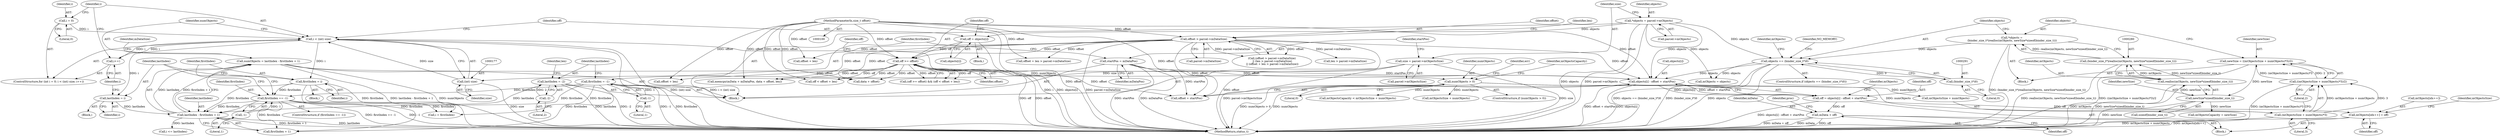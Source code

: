 digraph "1_Android_e68cbc3e9e66df4231e70efa3e9c41abc12aea20@array" {
"1000320" [label="(Call,objects[i] - offset + startPos)"];
"1000114" [label="(Call,*objects = parcel->mObjects)"];
"1000288" [label="(Call,objects == (binder_size_t*)0)"];
"1000277" [label="(Call,*objects =\n (binder_size_t*)realloc(mObjects, newSize*sizeof(binder_size_t)))"];
"1000279" [label="(Call,(binder_size_t*)realloc(mObjects, newSize*sizeof(binder_size_t)))"];
"1000281" [label="(Call,realloc(mObjects, newSize*sizeof(binder_size_t)))"];
"1000283" [label="(Call,newSize*sizeof(binder_size_t))"];
"1000267" [label="(Call,newSize = ((mObjectsSize + numObjects)*3)/2)"];
"1000269" [label="(Call,((mObjectsSize + numObjects)*3)/2)"];
"1000270" [label="(Call,(mObjectsSize + numObjects)*3)"];
"1000255" [label="(Call,numObjects > 0)"];
"1000212" [label="(Call,numObjects = lastIndex - firstIndex + 1)"];
"1000214" [label="(Call,lastIndex - firstIndex + 1)"];
"1000208" [label="(Call,lastIndex = i)"];
"1000174" [label="(Call,i < (int) size)"];
"1000171" [label="(Call,i = 0)"];
"1000179" [label="(Call,i++)"];
"1000176" [label="(Call,(int) size)"];
"1000120" [label="(Call,size = parcel->mObjectsSize)"];
"1000135" [label="(Call,lastIndex = -2)"];
"1000137" [label="(Call,-2)"];
"1000200" [label="(Call,firstIndex == -1)"];
"1000205" [label="(Call,firstIndex = i)"];
"1000130" [label="(Call,firstIndex = -1)"];
"1000132" [label="(Call,-1)"];
"1000202" [label="(Call,-1)"];
"1000290" [label="(Call,(binder_size_t*)0)"];
"1000102" [label="(MethodParameterIn,size_t offset)"];
"1000148" [label="(Call,offset > parcel->mDataSize)"];
"1000190" [label="(Call,off >= offset)"];
"1000183" [label="(Call,off = objects[i])"];
"1000126" [label="(Call,startPos = mDataPos)"];
"1000318" [label="(Call,off = objects[i] - offset + startPos)"];
"1000327" [label="(Call,mObjects[idx++] = off)"];
"1000335" [label="(Call,mData + off)"];
"1000292" [label="(Literal,0)"];
"1000128" [label="(Identifier,mDataPos)"];
"1000311" [label="(Call,i <= lastIndex)"];
"1000257" [label="(Literal,0)"];
"1000212" [label="(Call,numObjects = lastIndex - firstIndex + 1)"];
"1000137" [label="(Call,-2)"];
"1000270" [label="(Call,(mObjectsSize + numObjects)*3)"];
"1000277" [label="(Call,*objects =\n (binder_size_t*)realloc(mObjects, newSize*sizeof(binder_size_t)))"];
"1000213" [label="(Identifier,numObjects)"];
"1000141" [label="(Identifier,len)"];
"1000210" [label="(Identifier,i)"];
"1000290" [label="(Call,(binder_size_t*)0)"];
"1000271" [label="(Call,mObjectsSize + numObjects)"];
"1000178" [label="(Identifier,size)"];
"1000265" [label="(Block,)"];
"1000275" [label="(Literal,2)"];
"1000116" [label="(Call,parcel->mObjects)"];
"1000241" [label="(Call,data + offset)"];
"1000195" [label="(Call,offset + len)"];
"1000115" [label="(Identifier,objects)"];
"1000154" [label="(Call,len > parcel->mDataSize)"];
"1000179" [label="(Call,i++)"];
"1000176" [label="(Call,(int) size)"];
"1000114" [label="(Call,*objects = parcel->mObjects)"];
"1000132" [label="(Call,-1)"];
"1000209" [label="(Identifier,lastIndex)"];
"1000328" [label="(Call,mObjects[idx++])"];
"1000126" [label="(Call,startPos = mDataPos)"];
"1000287" [label="(ControlStructure,if (objects == (binder_size_t*)0))"];
"1000321" [label="(Call,objects[i])"];
"1000319" [label="(Identifier,off)"];
"1000334" [label="(Identifier,mObjectsSize)"];
"1000335" [label="(Call,mData + off)"];
"1000297" [label="(Identifier,mObjects)"];
"1000256" [label="(Identifier,numObjects)"];
"1000215" [label="(Identifier,lastIndex)"];
"1000205" [label="(Call,firstIndex = i)"];
"1000206" [label="(Identifier,firstIndex)"];
"1000171" [label="(Call,i = 0)"];
"1000189" [label="(Call,(off >= offset) && (off < offset + len))"];
"1000120" [label="(Call,size = parcel->mObjectsSize)"];
"1000136" [label="(Identifier,lastIndex)"];
"1000216" [label="(Call,firstIndex + 1)"];
"1000169" [label="(ControlStructure,for (int i = 0; i < (int) size; i++))"];
"1000308" [label="(Call,i = firstIndex)"];
"1000160" [label="(Call,offset + len)"];
"1000200" [label="(Call,firstIndex == -1)"];
"1000102" [label="(MethodParameterIn,size_t offset)"];
"1000149" [label="(Identifier,offset)"];
"1000288" [label="(Call,objects == (binder_size_t*)0)"];
"1000192" [label="(Identifier,offset)"];
"1000260" [label="(Call,mObjectsCapacity < mObjectsSize + numObjects)"];
"1000318" [label="(Call,off = objects[i] - offset + startPos)"];
"1000296" [label="(Call,mObjects = objects)"];
"1000285" [label="(Call,sizeof(binder_size_t))"];
"1000279" [label="(Call,(binder_size_t*)realloc(mObjects, newSize*sizeof(binder_size_t)))"];
"1000175" [label="(Identifier,i)"];
"1000122" [label="(Call,parcel->mObjectsSize)"];
"1000281" [label="(Call,realloc(mObjects, newSize*sizeof(binder_size_t)))"];
"1000130" [label="(Call,firstIndex = -1)"];
"1000222" [label="(Identifier,mDataSize)"];
"1000155" [label="(Identifier,len)"];
"1000104" [label="(Block,)"];
"1000204" [label="(Block,)"];
"1000190" [label="(Call,off >= offset)"];
"1000337" [label="(Identifier,off)"];
"1000148" [label="(Call,offset > parcel->mDataSize)"];
"1000147" [label="(Call,(offset > parcel->mDataSize)\n || (len > parcel->mDataSize)\n || (offset + len > parcel->mDataSize))"];
"1000289" [label="(Identifier,objects)"];
"1000320" [label="(Call,objects[i] - offset + startPos)"];
"1000299" [label="(Call,mObjectsCapacity = newSize)"];
"1000183" [label="(Call,off = objects[i])"];
"1000376" [label="(Identifier,err)"];
"1000133" [label="(Literal,1)"];
"1000131" [label="(Identifier,firstIndex)"];
"1000127" [label="(Identifier,startPos)"];
"1000282" [label="(Identifier,mObjects)"];
"1000269" [label="(Call,((mObjectsSize + numObjects)*3)/2)"];
"1000329" [label="(Identifier,mObjects)"];
"1000268" [label="(Identifier,newSize)"];
"1000283" [label="(Call,newSize*sizeof(binder_size_t))"];
"1000274" [label="(Literal,3)"];
"1000174" [label="(Call,i < (int) size)"];
"1000150" [label="(Call,parcel->mDataSize)"];
"1000336" [label="(Identifier,mData)"];
"1000208" [label="(Call,lastIndex = i)"];
"1000262" [label="(Call,mObjectsSize + numObjects)"];
"1000121" [label="(Identifier,size)"];
"1000324" [label="(Call,offset + startPos)"];
"1000254" [label="(ControlStructure,if (numObjects > 0))"];
"1000278" [label="(Identifier,objects)"];
"1000327" [label="(Call,mObjects[idx++] = off)"];
"1000198" [label="(Block,)"];
"1000316" [label="(Block,)"];
"1000267" [label="(Call,newSize = ((mObjectsSize + numObjects)*3)/2)"];
"1000191" [label="(Identifier,off)"];
"1000194" [label="(Identifier,off)"];
"1000332" [label="(Identifier,off)"];
"1000180" [label="(Identifier,i)"];
"1000284" [label="(Identifier,newSize)"];
"1000295" [label="(Identifier,NO_MEMORY)"];
"1000184" [label="(Identifier,off)"];
"1000138" [label="(Literal,2)"];
"1000214" [label="(Call,lastIndex - firstIndex + 1)"];
"1000135" [label="(Call,lastIndex = -2)"];
"1000203" [label="(Literal,1)"];
"1000237" [label="(Call,memcpy(mData + mDataPos, data + offset, len))"];
"1000207" [label="(Identifier,i)"];
"1000159" [label="(Call,offset + len > parcel->mDataSize)"];
"1000377" [label="(MethodReturn,status_t)"];
"1000255" [label="(Call,numObjects > 0)"];
"1000202" [label="(Call,-1)"];
"1000201" [label="(Identifier,firstIndex)"];
"1000261" [label="(Identifier,mObjectsCapacity)"];
"1000173" [label="(Literal,0)"];
"1000339" [label="(Identifier,proc)"];
"1000172" [label="(Identifier,i)"];
"1000185" [label="(Call,objects[i])"];
"1000199" [label="(ControlStructure,if (firstIndex == -1))"];
"1000193" [label="(Call,off < offset + len)"];
"1000181" [label="(Block,)"];
"1000320" -> "1000318"  [label="AST: "];
"1000320" -> "1000324"  [label="CFG: "];
"1000321" -> "1000320"  [label="AST: "];
"1000324" -> "1000320"  [label="AST: "];
"1000318" -> "1000320"  [label="CFG: "];
"1000320" -> "1000377"  [label="DDG: offset + startPos"];
"1000320" -> "1000377"  [label="DDG: objects[i]"];
"1000320" -> "1000318"  [label="DDG: objects[i]"];
"1000320" -> "1000318"  [label="DDG: offset + startPos"];
"1000114" -> "1000320"  [label="DDG: objects"];
"1000288" -> "1000320"  [label="DDG: objects"];
"1000102" -> "1000320"  [label="DDG: offset"];
"1000148" -> "1000320"  [label="DDG: offset"];
"1000190" -> "1000320"  [label="DDG: offset"];
"1000126" -> "1000320"  [label="DDG: startPos"];
"1000114" -> "1000104"  [label="AST: "];
"1000114" -> "1000116"  [label="CFG: "];
"1000115" -> "1000114"  [label="AST: "];
"1000116" -> "1000114"  [label="AST: "];
"1000121" -> "1000114"  [label="CFG: "];
"1000114" -> "1000377"  [label="DDG: objects"];
"1000114" -> "1000377"  [label="DDG: parcel->mObjects"];
"1000114" -> "1000183"  [label="DDG: objects"];
"1000114" -> "1000288"  [label="DDG: objects"];
"1000114" -> "1000296"  [label="DDG: objects"];
"1000288" -> "1000287"  [label="AST: "];
"1000288" -> "1000290"  [label="CFG: "];
"1000289" -> "1000288"  [label="AST: "];
"1000290" -> "1000288"  [label="AST: "];
"1000295" -> "1000288"  [label="CFG: "];
"1000297" -> "1000288"  [label="CFG: "];
"1000288" -> "1000377"  [label="DDG: (binder_size_t*)0"];
"1000288" -> "1000377"  [label="DDG: objects"];
"1000288" -> "1000377"  [label="DDG: objects == (binder_size_t*)0"];
"1000277" -> "1000288"  [label="DDG: objects"];
"1000290" -> "1000288"  [label="DDG: 0"];
"1000288" -> "1000296"  [label="DDG: objects"];
"1000277" -> "1000265"  [label="AST: "];
"1000277" -> "1000279"  [label="CFG: "];
"1000278" -> "1000277"  [label="AST: "];
"1000279" -> "1000277"  [label="AST: "];
"1000289" -> "1000277"  [label="CFG: "];
"1000277" -> "1000377"  [label="DDG: (binder_size_t*)realloc(mObjects, newSize*sizeof(binder_size_t))"];
"1000279" -> "1000277"  [label="DDG: realloc(mObjects, newSize*sizeof(binder_size_t))"];
"1000279" -> "1000281"  [label="CFG: "];
"1000280" -> "1000279"  [label="AST: "];
"1000281" -> "1000279"  [label="AST: "];
"1000279" -> "1000377"  [label="DDG: realloc(mObjects, newSize*sizeof(binder_size_t))"];
"1000281" -> "1000279"  [label="DDG: mObjects"];
"1000281" -> "1000279"  [label="DDG: newSize*sizeof(binder_size_t)"];
"1000281" -> "1000283"  [label="CFG: "];
"1000282" -> "1000281"  [label="AST: "];
"1000283" -> "1000281"  [label="AST: "];
"1000281" -> "1000377"  [label="DDG: mObjects"];
"1000281" -> "1000377"  [label="DDG: newSize*sizeof(binder_size_t)"];
"1000283" -> "1000281"  [label="DDG: newSize"];
"1000283" -> "1000285"  [label="CFG: "];
"1000284" -> "1000283"  [label="AST: "];
"1000285" -> "1000283"  [label="AST: "];
"1000283" -> "1000377"  [label="DDG: newSize"];
"1000267" -> "1000283"  [label="DDG: newSize"];
"1000283" -> "1000299"  [label="DDG: newSize"];
"1000267" -> "1000265"  [label="AST: "];
"1000267" -> "1000269"  [label="CFG: "];
"1000268" -> "1000267"  [label="AST: "];
"1000269" -> "1000267"  [label="AST: "];
"1000278" -> "1000267"  [label="CFG: "];
"1000267" -> "1000377"  [label="DDG: ((mObjectsSize + numObjects)*3)/2"];
"1000269" -> "1000267"  [label="DDG: (mObjectsSize + numObjects)*3"];
"1000269" -> "1000267"  [label="DDG: 2"];
"1000269" -> "1000275"  [label="CFG: "];
"1000270" -> "1000269"  [label="AST: "];
"1000275" -> "1000269"  [label="AST: "];
"1000269" -> "1000377"  [label="DDG: (mObjectsSize + numObjects)*3"];
"1000270" -> "1000269"  [label="DDG: mObjectsSize + numObjects"];
"1000270" -> "1000269"  [label="DDG: 3"];
"1000270" -> "1000274"  [label="CFG: "];
"1000271" -> "1000270"  [label="AST: "];
"1000274" -> "1000270"  [label="AST: "];
"1000275" -> "1000270"  [label="CFG: "];
"1000270" -> "1000377"  [label="DDG: mObjectsSize + numObjects"];
"1000255" -> "1000270"  [label="DDG: numObjects"];
"1000255" -> "1000254"  [label="AST: "];
"1000255" -> "1000257"  [label="CFG: "];
"1000256" -> "1000255"  [label="AST: "];
"1000257" -> "1000255"  [label="AST: "];
"1000261" -> "1000255"  [label="CFG: "];
"1000376" -> "1000255"  [label="CFG: "];
"1000255" -> "1000377"  [label="DDG: numObjects > 0"];
"1000255" -> "1000377"  [label="DDG: numObjects"];
"1000212" -> "1000255"  [label="DDG: numObjects"];
"1000255" -> "1000260"  [label="DDG: numObjects"];
"1000255" -> "1000262"  [label="DDG: numObjects"];
"1000255" -> "1000271"  [label="DDG: numObjects"];
"1000212" -> "1000104"  [label="AST: "];
"1000212" -> "1000214"  [label="CFG: "];
"1000213" -> "1000212"  [label="AST: "];
"1000214" -> "1000212"  [label="AST: "];
"1000222" -> "1000212"  [label="CFG: "];
"1000212" -> "1000377"  [label="DDG: lastIndex - firstIndex + 1"];
"1000212" -> "1000377"  [label="DDG: numObjects"];
"1000214" -> "1000212"  [label="DDG: lastIndex"];
"1000214" -> "1000212"  [label="DDG: firstIndex + 1"];
"1000214" -> "1000216"  [label="CFG: "];
"1000215" -> "1000214"  [label="AST: "];
"1000216" -> "1000214"  [label="AST: "];
"1000214" -> "1000377"  [label="DDG: firstIndex + 1"];
"1000214" -> "1000377"  [label="DDG: lastIndex"];
"1000208" -> "1000214"  [label="DDG: lastIndex"];
"1000135" -> "1000214"  [label="DDG: lastIndex"];
"1000200" -> "1000214"  [label="DDG: firstIndex"];
"1000205" -> "1000214"  [label="DDG: firstIndex"];
"1000130" -> "1000214"  [label="DDG: firstIndex"];
"1000214" -> "1000311"  [label="DDG: lastIndex"];
"1000208" -> "1000198"  [label="AST: "];
"1000208" -> "1000210"  [label="CFG: "];
"1000209" -> "1000208"  [label="AST: "];
"1000210" -> "1000208"  [label="AST: "];
"1000180" -> "1000208"  [label="CFG: "];
"1000174" -> "1000208"  [label="DDG: i"];
"1000174" -> "1000169"  [label="AST: "];
"1000174" -> "1000176"  [label="CFG: "];
"1000175" -> "1000174"  [label="AST: "];
"1000176" -> "1000174"  [label="AST: "];
"1000184" -> "1000174"  [label="CFG: "];
"1000213" -> "1000174"  [label="CFG: "];
"1000174" -> "1000377"  [label="DDG: (int) size"];
"1000174" -> "1000377"  [label="DDG: i < (int) size"];
"1000174" -> "1000377"  [label="DDG: i"];
"1000171" -> "1000174"  [label="DDG: i"];
"1000179" -> "1000174"  [label="DDG: i"];
"1000176" -> "1000174"  [label="DDG: size"];
"1000174" -> "1000179"  [label="DDG: i"];
"1000174" -> "1000205"  [label="DDG: i"];
"1000171" -> "1000169"  [label="AST: "];
"1000171" -> "1000173"  [label="CFG: "];
"1000172" -> "1000171"  [label="AST: "];
"1000173" -> "1000171"  [label="AST: "];
"1000175" -> "1000171"  [label="CFG: "];
"1000179" -> "1000169"  [label="AST: "];
"1000179" -> "1000180"  [label="CFG: "];
"1000180" -> "1000179"  [label="AST: "];
"1000175" -> "1000179"  [label="CFG: "];
"1000176" -> "1000178"  [label="CFG: "];
"1000177" -> "1000176"  [label="AST: "];
"1000178" -> "1000176"  [label="AST: "];
"1000176" -> "1000377"  [label="DDG: size"];
"1000120" -> "1000176"  [label="DDG: size"];
"1000120" -> "1000104"  [label="AST: "];
"1000120" -> "1000122"  [label="CFG: "];
"1000121" -> "1000120"  [label="AST: "];
"1000122" -> "1000120"  [label="AST: "];
"1000127" -> "1000120"  [label="CFG: "];
"1000120" -> "1000377"  [label="DDG: size"];
"1000120" -> "1000377"  [label="DDG: parcel->mObjectsSize"];
"1000135" -> "1000104"  [label="AST: "];
"1000135" -> "1000137"  [label="CFG: "];
"1000136" -> "1000135"  [label="AST: "];
"1000137" -> "1000135"  [label="AST: "];
"1000141" -> "1000135"  [label="CFG: "];
"1000135" -> "1000377"  [label="DDG: lastIndex"];
"1000135" -> "1000377"  [label="DDG: -2"];
"1000137" -> "1000135"  [label="DDG: 2"];
"1000137" -> "1000138"  [label="CFG: "];
"1000138" -> "1000137"  [label="AST: "];
"1000200" -> "1000199"  [label="AST: "];
"1000200" -> "1000202"  [label="CFG: "];
"1000201" -> "1000200"  [label="AST: "];
"1000202" -> "1000200"  [label="AST: "];
"1000206" -> "1000200"  [label="CFG: "];
"1000209" -> "1000200"  [label="CFG: "];
"1000200" -> "1000377"  [label="DDG: firstIndex == -1"];
"1000200" -> "1000377"  [label="DDG: -1"];
"1000205" -> "1000200"  [label="DDG: firstIndex"];
"1000130" -> "1000200"  [label="DDG: firstIndex"];
"1000202" -> "1000200"  [label="DDG: 1"];
"1000200" -> "1000216"  [label="DDG: firstIndex"];
"1000200" -> "1000308"  [label="DDG: firstIndex"];
"1000205" -> "1000204"  [label="AST: "];
"1000205" -> "1000207"  [label="CFG: "];
"1000206" -> "1000205"  [label="AST: "];
"1000207" -> "1000205"  [label="AST: "];
"1000209" -> "1000205"  [label="CFG: "];
"1000205" -> "1000216"  [label="DDG: firstIndex"];
"1000205" -> "1000308"  [label="DDG: firstIndex"];
"1000130" -> "1000104"  [label="AST: "];
"1000130" -> "1000132"  [label="CFG: "];
"1000131" -> "1000130"  [label="AST: "];
"1000132" -> "1000130"  [label="AST: "];
"1000136" -> "1000130"  [label="CFG: "];
"1000130" -> "1000377"  [label="DDG: -1"];
"1000130" -> "1000377"  [label="DDG: firstIndex"];
"1000132" -> "1000130"  [label="DDG: 1"];
"1000130" -> "1000216"  [label="DDG: firstIndex"];
"1000130" -> "1000308"  [label="DDG: firstIndex"];
"1000132" -> "1000133"  [label="CFG: "];
"1000133" -> "1000132"  [label="AST: "];
"1000202" -> "1000203"  [label="CFG: "];
"1000203" -> "1000202"  [label="AST: "];
"1000290" -> "1000292"  [label="CFG: "];
"1000291" -> "1000290"  [label="AST: "];
"1000292" -> "1000290"  [label="AST: "];
"1000102" -> "1000100"  [label="AST: "];
"1000102" -> "1000377"  [label="DDG: offset"];
"1000102" -> "1000148"  [label="DDG: offset"];
"1000102" -> "1000159"  [label="DDG: offset"];
"1000102" -> "1000160"  [label="DDG: offset"];
"1000102" -> "1000190"  [label="DDG: offset"];
"1000102" -> "1000193"  [label="DDG: offset"];
"1000102" -> "1000195"  [label="DDG: offset"];
"1000102" -> "1000237"  [label="DDG: offset"];
"1000102" -> "1000241"  [label="DDG: offset"];
"1000102" -> "1000324"  [label="DDG: offset"];
"1000148" -> "1000147"  [label="AST: "];
"1000148" -> "1000150"  [label="CFG: "];
"1000149" -> "1000148"  [label="AST: "];
"1000150" -> "1000148"  [label="AST: "];
"1000155" -> "1000148"  [label="CFG: "];
"1000147" -> "1000148"  [label="CFG: "];
"1000148" -> "1000377"  [label="DDG: offset"];
"1000148" -> "1000377"  [label="DDG: parcel->mDataSize"];
"1000148" -> "1000147"  [label="DDG: offset"];
"1000148" -> "1000147"  [label="DDG: parcel->mDataSize"];
"1000148" -> "1000154"  [label="DDG: parcel->mDataSize"];
"1000148" -> "1000159"  [label="DDG: offset"];
"1000148" -> "1000160"  [label="DDG: offset"];
"1000148" -> "1000190"  [label="DDG: offset"];
"1000148" -> "1000237"  [label="DDG: offset"];
"1000148" -> "1000241"  [label="DDG: offset"];
"1000148" -> "1000324"  [label="DDG: offset"];
"1000190" -> "1000189"  [label="AST: "];
"1000190" -> "1000192"  [label="CFG: "];
"1000191" -> "1000190"  [label="AST: "];
"1000192" -> "1000190"  [label="AST: "];
"1000194" -> "1000190"  [label="CFG: "];
"1000189" -> "1000190"  [label="CFG: "];
"1000190" -> "1000377"  [label="DDG: off"];
"1000190" -> "1000377"  [label="DDG: offset"];
"1000190" -> "1000189"  [label="DDG: off"];
"1000190" -> "1000189"  [label="DDG: offset"];
"1000183" -> "1000190"  [label="DDG: off"];
"1000190" -> "1000193"  [label="DDG: off"];
"1000190" -> "1000193"  [label="DDG: offset"];
"1000190" -> "1000195"  [label="DDG: offset"];
"1000190" -> "1000237"  [label="DDG: offset"];
"1000190" -> "1000241"  [label="DDG: offset"];
"1000190" -> "1000324"  [label="DDG: offset"];
"1000183" -> "1000181"  [label="AST: "];
"1000183" -> "1000185"  [label="CFG: "];
"1000184" -> "1000183"  [label="AST: "];
"1000185" -> "1000183"  [label="AST: "];
"1000191" -> "1000183"  [label="CFG: "];
"1000183" -> "1000377"  [label="DDG: objects[i]"];
"1000126" -> "1000104"  [label="AST: "];
"1000126" -> "1000128"  [label="CFG: "];
"1000127" -> "1000126"  [label="AST: "];
"1000128" -> "1000126"  [label="AST: "];
"1000131" -> "1000126"  [label="CFG: "];
"1000126" -> "1000377"  [label="DDG: startPos"];
"1000126" -> "1000377"  [label="DDG: mDataPos"];
"1000126" -> "1000324"  [label="DDG: startPos"];
"1000318" -> "1000316"  [label="AST: "];
"1000319" -> "1000318"  [label="AST: "];
"1000329" -> "1000318"  [label="CFG: "];
"1000318" -> "1000377"  [label="DDG: objects[i] - offset + startPos"];
"1000318" -> "1000327"  [label="DDG: off"];
"1000318" -> "1000335"  [label="DDG: off"];
"1000327" -> "1000316"  [label="AST: "];
"1000327" -> "1000332"  [label="CFG: "];
"1000328" -> "1000327"  [label="AST: "];
"1000332" -> "1000327"  [label="AST: "];
"1000334" -> "1000327"  [label="CFG: "];
"1000327" -> "1000377"  [label="DDG: mObjects[idx++]"];
"1000335" -> "1000316"  [label="AST: "];
"1000335" -> "1000337"  [label="CFG: "];
"1000336" -> "1000335"  [label="AST: "];
"1000337" -> "1000335"  [label="AST: "];
"1000339" -> "1000335"  [label="CFG: "];
"1000335" -> "1000377"  [label="DDG: mData"];
"1000335" -> "1000377"  [label="DDG: off"];
"1000335" -> "1000377"  [label="DDG: mData + off"];
}
